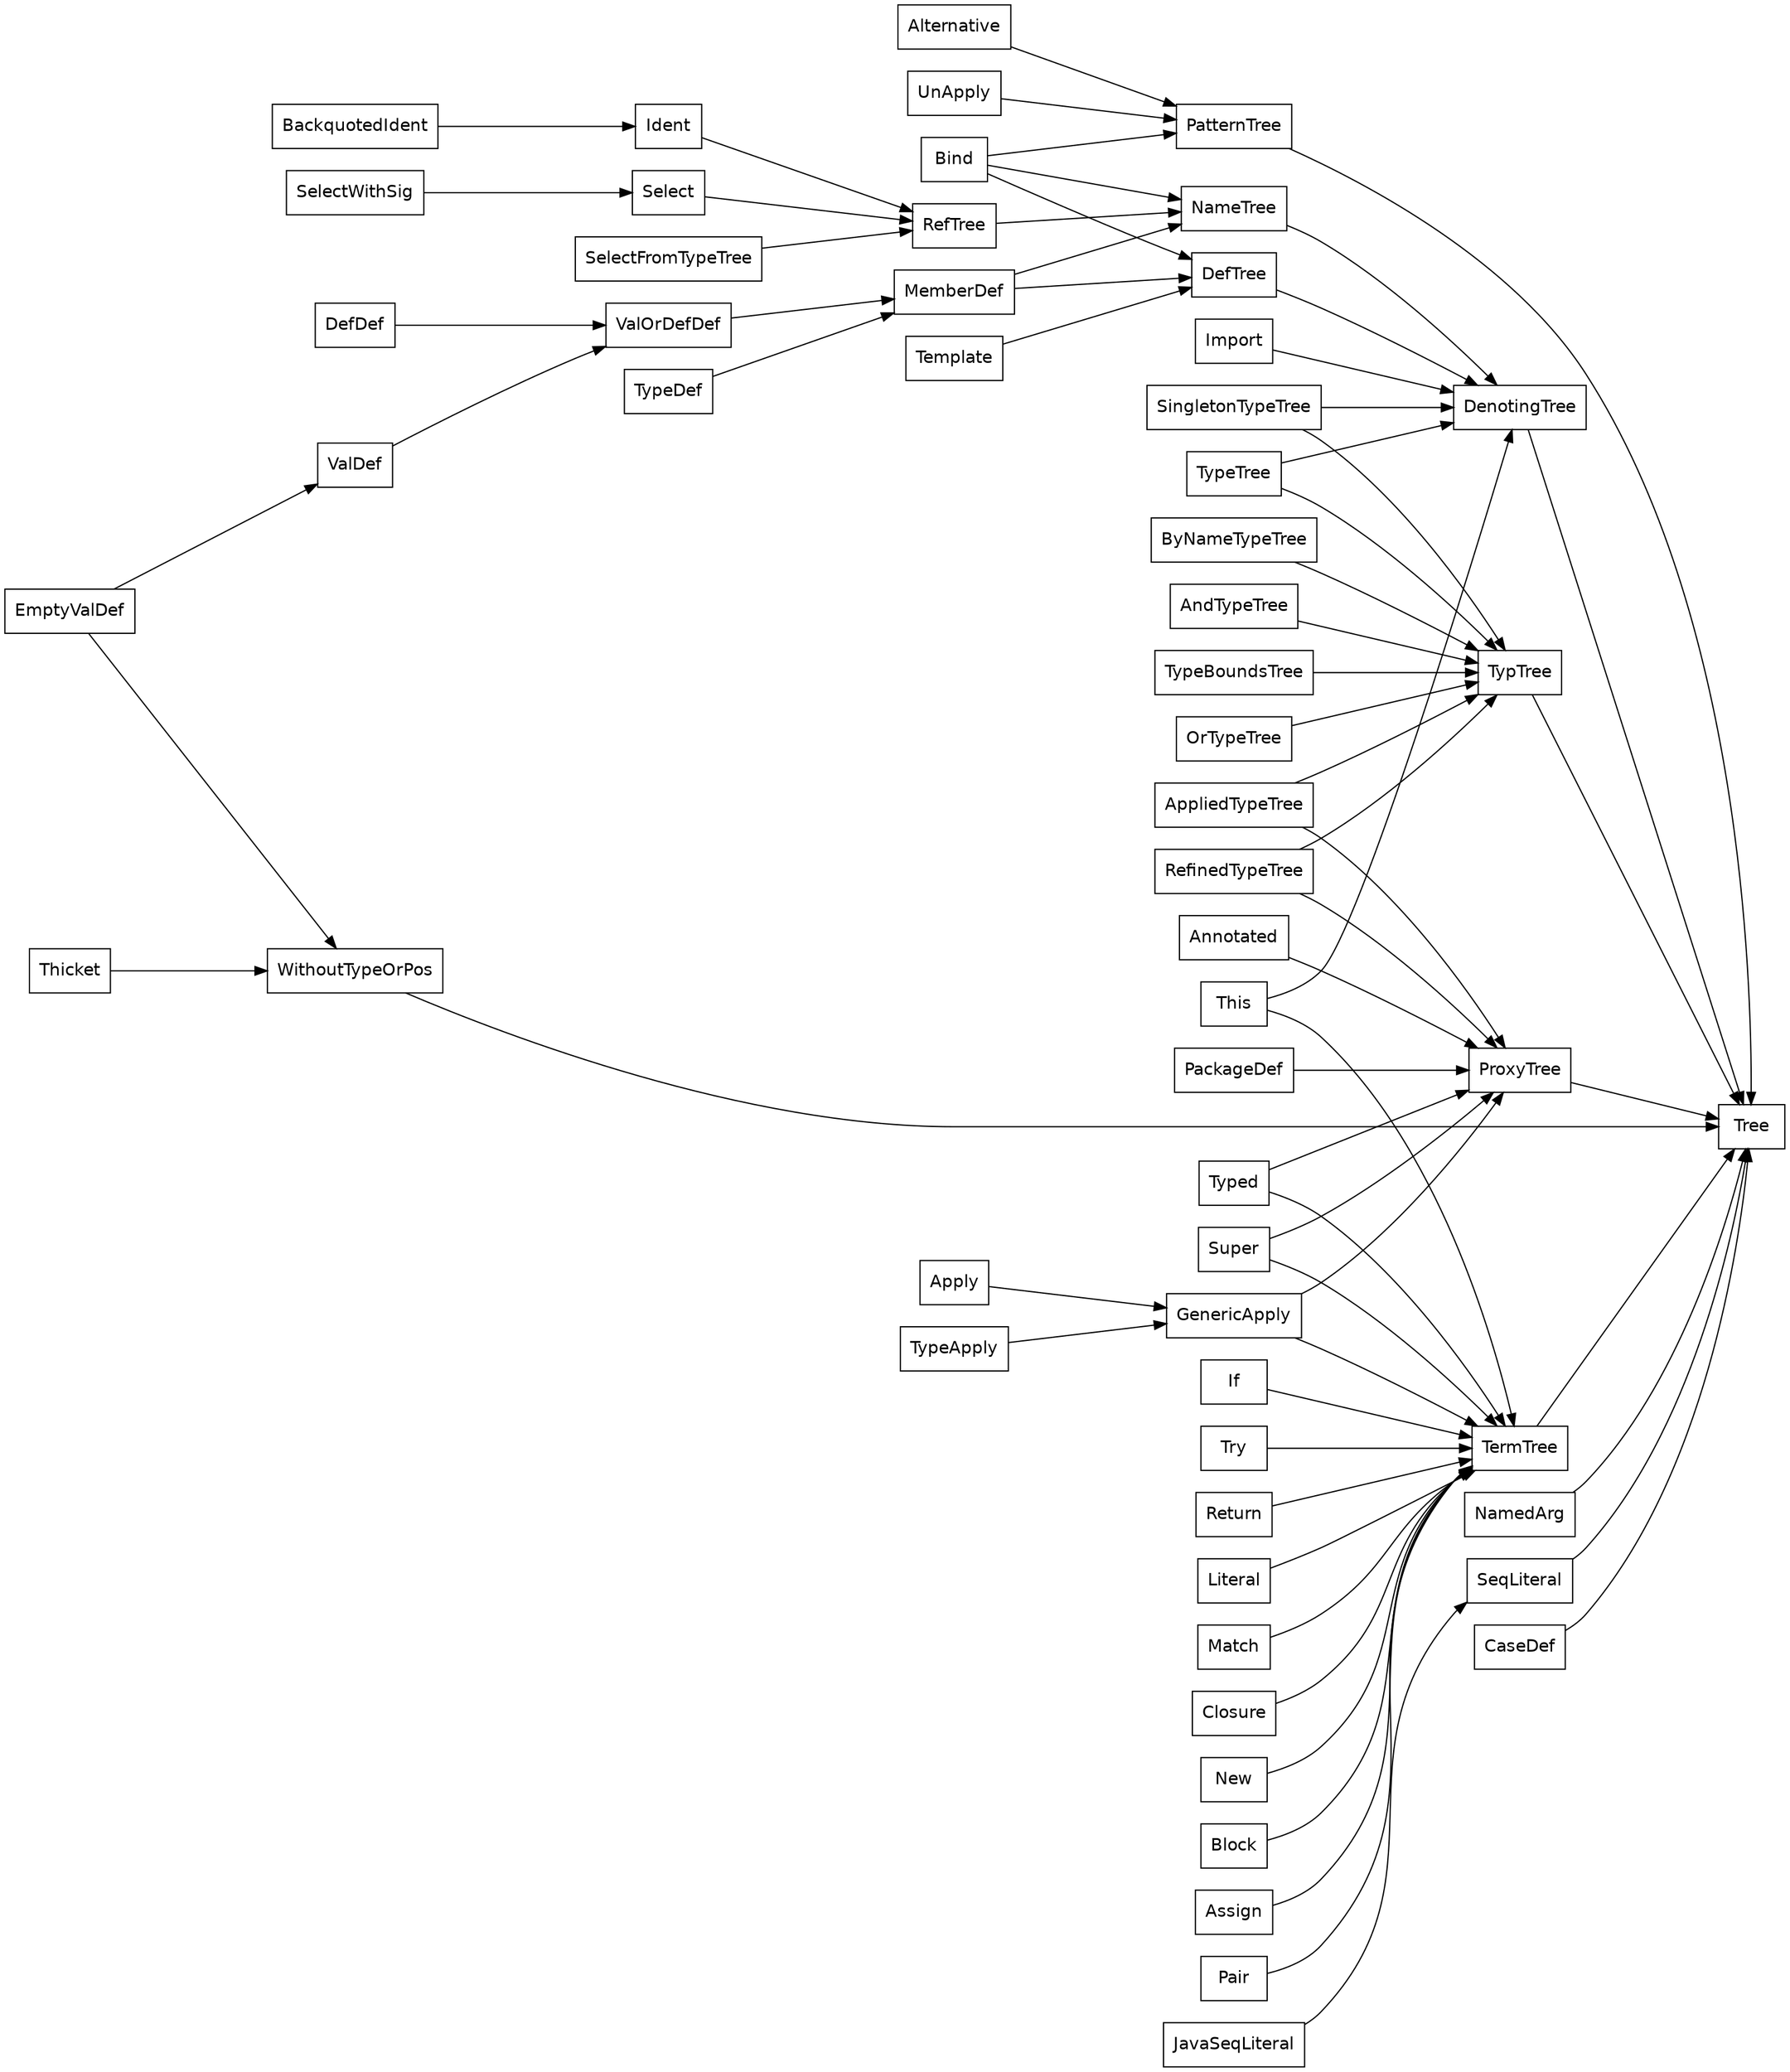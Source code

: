 digraph Tree {
  rankdir = "LR"
  ranksep = "1.5"
  node [fontname = "Helvetica", shape = "box"]

  RefTree -> { NameTree }
  ValOrDefDef -> { MemberDef }
  Bind -> { NameTree DefTree PatternTree }
  DenotingTree -> { Tree }
  Import -> { DenotingTree }
  ProxyTree -> { Tree }
  EmptyValDef -> { ValDef WithoutTypeOrPos }
  DefDef -> { ValOrDefDef }
  TypeTree -> { DenotingTree TypTree }
  If -> { TermTree }
  BackquotedIdent -> { Ident }
  This -> { DenotingTree TermTree }
  DefTree -> { DenotingTree }
  GenericApply -> { ProxyTree TermTree }
  NameTree -> { DenotingTree }
  UnApply -> { PatternTree }
  Ident -> { RefTree }
  Try -> { TermTree }
  Typed -> { ProxyTree TermTree }
  Apply -> { GenericApply }
  NamedArg -> { Tree }
  TypeDef -> { MemberDef }
  ValDef -> { ValOrDefDef }
  Super -> { ProxyTree TermTree }
  MemberDef -> { NameTree DefTree }
  AppliedTypeTree -> { ProxyTree TypTree }
  Thicket -> { WithoutTypeOrPos }
  TypeApply -> { GenericApply }
  SeqLiteral -> { Tree }
  TermTree -> { Tree }
  Return -> { TermTree }
  TypTree -> { Tree }
  Template -> { DefTree }
  JavaSeqLiteral -> { SeqLiteral }
  RefinedTypeTree -> { ProxyTree TypTree }
  Literal -> { TermTree }
  Match -> { TermTree }
  WithoutTypeOrPos -> { Tree }
  Alternative -> { PatternTree }
  Closure -> { TermTree }
  Annotated -> { ProxyTree }
  SingletonTypeTree -> { DenotingTree TypTree }
  New -> { TermTree }
  Block -> { TermTree }
  AndTypeTree -> { TypTree }
  CaseDef -> { Tree }
  TypeBoundsTree -> { TypTree }
  PackageDef -> { ProxyTree }
  Select -> { RefTree }
  PatternTree -> { Tree }
  Assign -> { TermTree }
  OrTypeTree -> { TypTree }
  Pair -> { TermTree }
  SelectWithSig -> { Select }
  SelectFromTypeTree -> { RefTree }
  ByNameTypeTree -> { TypTree }
}